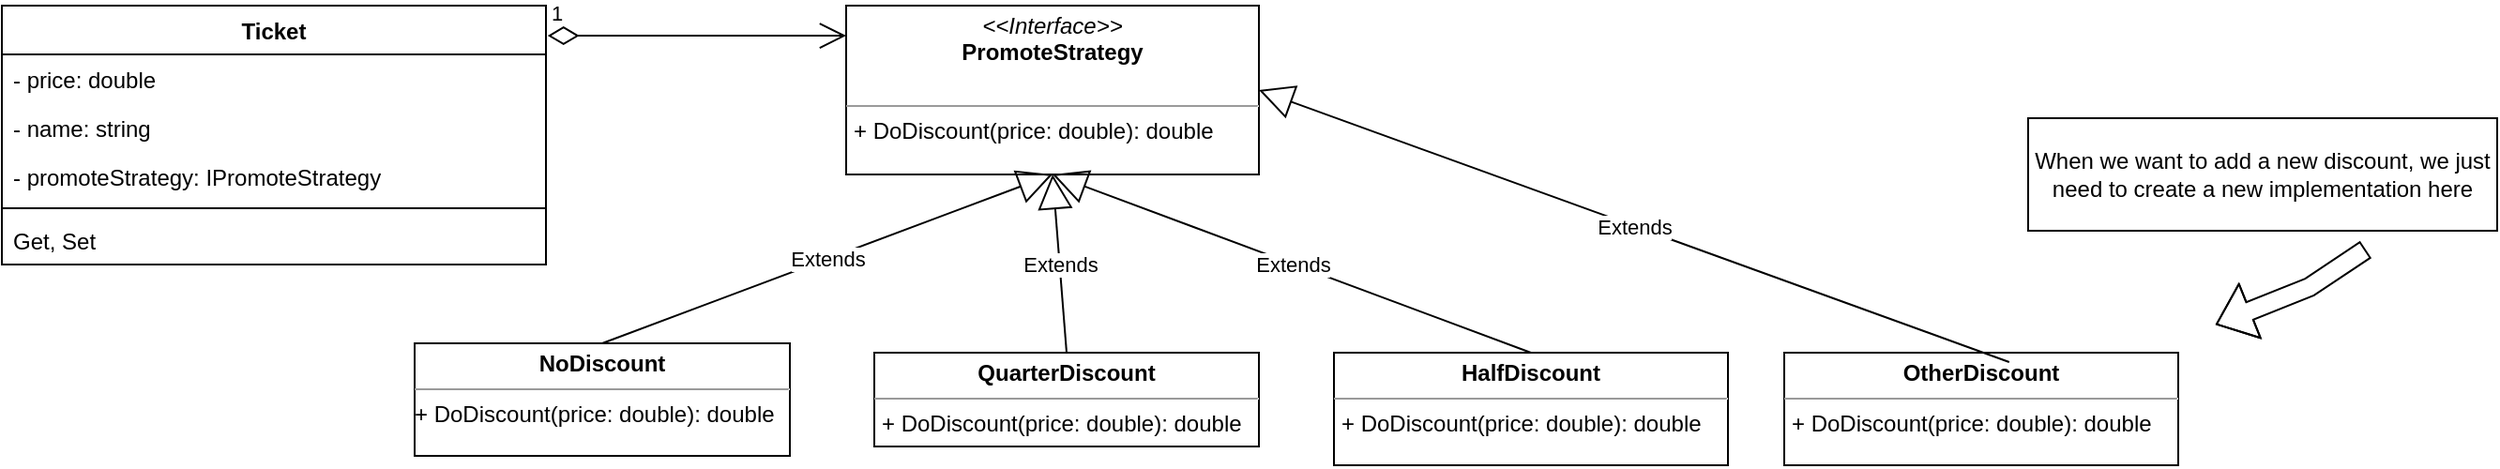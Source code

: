 <mxfile version="20.5.0" type="device"><diagram id="LHvqjVXZOqnDjLc41teD" name="Page-1"><mxGraphModel dx="956" dy="766" grid="1" gridSize="10" guides="1" tooltips="1" connect="1" arrows="1" fold="1" page="1" pageScale="1" pageWidth="850" pageHeight="1100" math="0" shadow="0"><root><mxCell id="0"/><mxCell id="1" parent="0"/><mxCell id="7_4al6fgl2JW4EFazIRG-1" value="Ticket" style="swimlane;fontStyle=1;align=center;verticalAlign=top;childLayout=stackLayout;horizontal=1;startSize=26;horizontalStack=0;resizeParent=1;resizeParentMax=0;resizeLast=0;collapsible=1;marginBottom=0;" vertex="1" parent="1"><mxGeometry x="110" y="200" width="290" height="138" as="geometry"/></mxCell><mxCell id="7_4al6fgl2JW4EFazIRG-2" value="- price: double" style="text;strokeColor=none;fillColor=none;align=left;verticalAlign=top;spacingLeft=4;spacingRight=4;overflow=hidden;rotatable=0;points=[[0,0.5],[1,0.5]];portConstraint=eastwest;" vertex="1" parent="7_4al6fgl2JW4EFazIRG-1"><mxGeometry y="26" width="290" height="26" as="geometry"/></mxCell><mxCell id="7_4al6fgl2JW4EFazIRG-9" value="- name: string" style="text;strokeColor=none;fillColor=none;align=left;verticalAlign=top;spacingLeft=4;spacingRight=4;overflow=hidden;rotatable=0;points=[[0,0.5],[1,0.5]];portConstraint=eastwest;" vertex="1" parent="7_4al6fgl2JW4EFazIRG-1"><mxGeometry y="52" width="290" height="26" as="geometry"/></mxCell><mxCell id="7_4al6fgl2JW4EFazIRG-8" value="- promoteStrategy: IPromoteStrategy" style="text;strokeColor=none;fillColor=none;align=left;verticalAlign=top;spacingLeft=4;spacingRight=4;overflow=hidden;rotatable=0;points=[[0,0.5],[1,0.5]];portConstraint=eastwest;" vertex="1" parent="7_4al6fgl2JW4EFazIRG-1"><mxGeometry y="78" width="290" height="26" as="geometry"/></mxCell><mxCell id="7_4al6fgl2JW4EFazIRG-3" value="" style="line;strokeWidth=1;fillColor=none;align=left;verticalAlign=middle;spacingTop=-1;spacingLeft=3;spacingRight=3;rotatable=0;labelPosition=right;points=[];portConstraint=eastwest;strokeColor=inherit;" vertex="1" parent="7_4al6fgl2JW4EFazIRG-1"><mxGeometry y="104" width="290" height="8" as="geometry"/></mxCell><mxCell id="7_4al6fgl2JW4EFazIRG-4" value="Get, Set" style="text;strokeColor=none;fillColor=none;align=left;verticalAlign=top;spacingLeft=4;spacingRight=4;overflow=hidden;rotatable=0;points=[[0,0.5],[1,0.5]];portConstraint=eastwest;" vertex="1" parent="7_4al6fgl2JW4EFazIRG-1"><mxGeometry y="112" width="290" height="26" as="geometry"/></mxCell><mxCell id="7_4al6fgl2JW4EFazIRG-6" value="&lt;p style=&quot;margin:0px;margin-top:4px;text-align:center;&quot;&gt;&lt;i&gt;&amp;lt;&amp;lt;Interface&amp;gt;&amp;gt;&lt;/i&gt;&lt;br&gt;&lt;b&gt;PromoteStrategy&lt;/b&gt;&lt;br&gt;&lt;/p&gt;&lt;p style=&quot;margin:0px;margin-left:4px;&quot;&gt;&lt;br&gt;&lt;/p&gt;&lt;hr size=&quot;1&quot;&gt;&lt;p style=&quot;margin:0px;margin-left:4px;&quot;&gt;+ DoDiscount(price: double): double&lt;br&gt;&lt;br&gt;&lt;/p&gt;" style="verticalAlign=top;align=left;overflow=fill;fontSize=12;fontFamily=Helvetica;html=1;" vertex="1" parent="1"><mxGeometry x="560" y="200" width="220" height="90" as="geometry"/></mxCell><mxCell id="7_4al6fgl2JW4EFazIRG-11" value="1" style="endArrow=open;html=1;endSize=12;startArrow=diamondThin;startSize=14;startFill=0;edgeStyle=orthogonalEdgeStyle;align=left;verticalAlign=bottom;rounded=0;exitX=1.003;exitY=0.116;exitDx=0;exitDy=0;exitPerimeter=0;entryX=0;entryY=0.178;entryDx=0;entryDy=0;entryPerimeter=0;" edge="1" parent="1" source="7_4al6fgl2JW4EFazIRG-1" target="7_4al6fgl2JW4EFazIRG-6"><mxGeometry x="-1" y="3" relative="1" as="geometry"><mxPoint x="340" y="390" as="sourcePoint"/><mxPoint x="500" y="260" as="targetPoint"/><Array as="points"/></mxGeometry></mxCell><mxCell id="7_4al6fgl2JW4EFazIRG-12" value="&lt;p style=&quot;margin:0px;margin-top:4px;text-align:center;&quot;&gt;&lt;b&gt;NoDiscount&lt;/b&gt;&lt;/p&gt;&lt;hr size=&quot;1&quot;&gt;+ DoDiscount(price: double): double&lt;br&gt;&lt;p style=&quot;margin:0px;margin-left:4px;&quot;&gt;&lt;/p&gt;&lt;p style=&quot;margin:0px;margin-left:4px;&quot;&gt;&lt;br&gt;&lt;/p&gt;" style="verticalAlign=top;align=left;overflow=fill;fontSize=12;fontFamily=Helvetica;html=1;" vertex="1" parent="1"><mxGeometry x="330" y="380" width="200" height="60" as="geometry"/></mxCell><mxCell id="7_4al6fgl2JW4EFazIRG-13" value="&lt;p style=&quot;margin:0px;margin-top:4px;text-align:center;&quot;&gt;&lt;b&gt;QuarterDiscount&lt;/b&gt;&lt;/p&gt;&lt;hr size=&quot;1&quot;&gt;&lt;p style=&quot;margin:0px;margin-left:4px;&quot;&gt;&lt;/p&gt;&lt;p style=&quot;margin:0px;margin-left:4px;&quot;&gt;+ DoDiscount(price: double): double&lt;br&gt;&lt;/p&gt;" style="verticalAlign=top;align=left;overflow=fill;fontSize=12;fontFamily=Helvetica;html=1;" vertex="1" parent="1"><mxGeometry x="575" y="385" width="205" height="50" as="geometry"/></mxCell><mxCell id="7_4al6fgl2JW4EFazIRG-14" value="&lt;p style=&quot;margin:0px;margin-top:4px;text-align:center;&quot;&gt;&lt;b&gt;HalfDiscount&lt;/b&gt;&lt;/p&gt;&lt;hr size=&quot;1&quot;&gt;&lt;p style=&quot;margin:0px;margin-left:4px;&quot;&gt;+ DoDiscount(price: double): double&lt;br&gt;&lt;/p&gt;" style="verticalAlign=top;align=left;overflow=fill;fontSize=12;fontFamily=Helvetica;html=1;" vertex="1" parent="1"><mxGeometry x="820" y="385" width="210" height="60" as="geometry"/></mxCell><mxCell id="7_4al6fgl2JW4EFazIRG-15" value="Extends" style="endArrow=block;endSize=16;endFill=0;html=1;rounded=0;exitX=0.5;exitY=0;exitDx=0;exitDy=0;entryX=0.5;entryY=1;entryDx=0;entryDy=0;" edge="1" parent="1" source="7_4al6fgl2JW4EFazIRG-12" target="7_4al6fgl2JW4EFazIRG-6"><mxGeometry width="160" relative="1" as="geometry"><mxPoint x="540" y="440" as="sourcePoint"/><mxPoint x="700" y="440" as="targetPoint"/></mxGeometry></mxCell><mxCell id="7_4al6fgl2JW4EFazIRG-16" value="Extends" style="endArrow=block;endSize=16;endFill=0;html=1;rounded=0;exitX=0.5;exitY=0;exitDx=0;exitDy=0;entryX=0.5;entryY=1;entryDx=0;entryDy=0;" edge="1" parent="1" source="7_4al6fgl2JW4EFazIRG-13" target="7_4al6fgl2JW4EFazIRG-6"><mxGeometry width="160" relative="1" as="geometry"><mxPoint x="445" y="380" as="sourcePoint"/><mxPoint x="680" y="300" as="targetPoint"/></mxGeometry></mxCell><mxCell id="7_4al6fgl2JW4EFazIRG-17" value="Extends" style="endArrow=block;endSize=16;endFill=0;html=1;rounded=0;exitX=0.5;exitY=0;exitDx=0;exitDy=0;entryX=0.5;entryY=1;entryDx=0;entryDy=0;" edge="1" parent="1" source="7_4al6fgl2JW4EFazIRG-14" target="7_4al6fgl2JW4EFazIRG-6"><mxGeometry width="160" relative="1" as="geometry"><mxPoint x="675" y="380" as="sourcePoint"/><mxPoint x="680" y="300" as="targetPoint"/></mxGeometry></mxCell><mxCell id="7_4al6fgl2JW4EFazIRG-20" value="&lt;p style=&quot;margin:0px;margin-top:4px;text-align:center;&quot;&gt;&lt;b&gt;OtherDiscount&lt;/b&gt;&lt;/p&gt;&lt;hr size=&quot;1&quot;&gt;&lt;p style=&quot;margin:0px;margin-left:4px;&quot;&gt;+ DoDiscount(price: double): double&lt;br&gt;&lt;/p&gt;" style="verticalAlign=top;align=left;overflow=fill;fontSize=12;fontFamily=Helvetica;html=1;" vertex="1" parent="1"><mxGeometry x="1060" y="385" width="210" height="60" as="geometry"/></mxCell><mxCell id="7_4al6fgl2JW4EFazIRG-21" value="Extends" style="endArrow=block;endSize=16;endFill=0;html=1;rounded=0;exitX=0.571;exitY=0.083;exitDx=0;exitDy=0;entryX=1;entryY=0.5;entryDx=0;entryDy=0;exitPerimeter=0;" edge="1" parent="1" source="7_4al6fgl2JW4EFazIRG-20" target="7_4al6fgl2JW4EFazIRG-6"><mxGeometry width="160" relative="1" as="geometry"><mxPoint x="935" y="395" as="sourcePoint"/><mxPoint x="680" y="300" as="targetPoint"/></mxGeometry></mxCell><mxCell id="7_4al6fgl2JW4EFazIRG-22" value="When we want to add a new discount, we just need to create a new implementation here" style="rounded=0;whiteSpace=wrap;html=1;" vertex="1" parent="1"><mxGeometry x="1190" y="260" width="250" height="60" as="geometry"/></mxCell><mxCell id="7_4al6fgl2JW4EFazIRG-23" value="" style="shape=flexArrow;endArrow=classic;html=1;rounded=0;" edge="1" parent="1"><mxGeometry width="50" height="50" relative="1" as="geometry"><mxPoint x="1370" y="330" as="sourcePoint"/><mxPoint x="1290" y="370" as="targetPoint"/><Array as="points"><mxPoint x="1340" y="350"/></Array></mxGeometry></mxCell></root></mxGraphModel></diagram></mxfile>